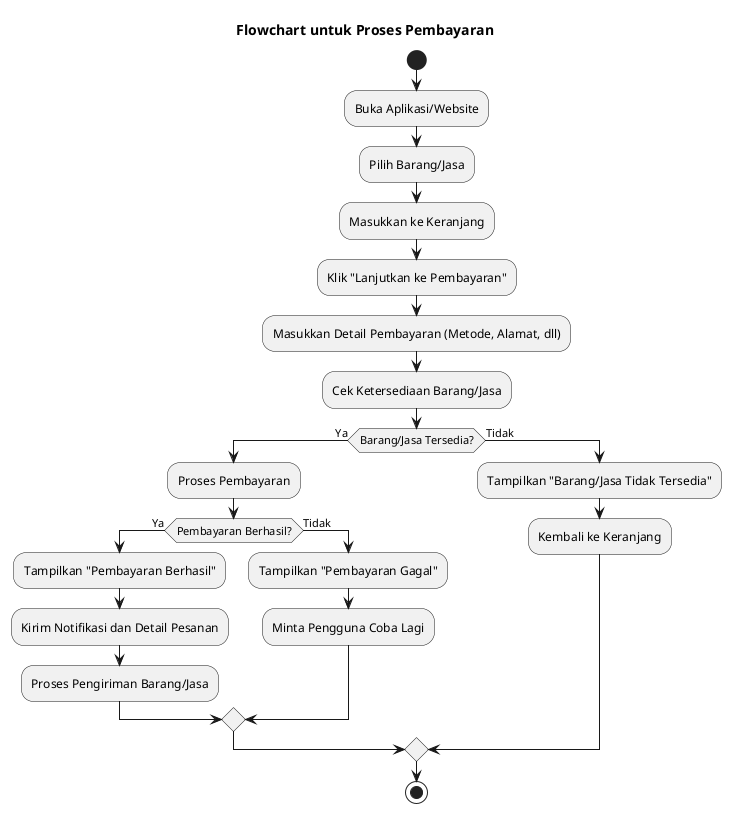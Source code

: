 @startuml pembayaran
title Flowchart untuk Proses Pembayaran

start

:Buka Aplikasi/Website;

:Pilih Barang/Jasa;

:Masukkan ke Keranjang;

:Klik "Lanjutkan ke Pembayaran";

:Masukkan Detail Pembayaran (Metode, Alamat, dll);

:Cek Ketersediaan Barang/Jasa;

if (Barang/Jasa Tersedia?) then (Ya)
    :Proses Pembayaran;
    if (Pembayaran Berhasil?) then (Ya)
        :Tampilkan "Pembayaran Berhasil";
        :Kirim Notifikasi dan Detail Pesanan;
        :Proses Pengiriman Barang/Jasa;
    else (Tidak)
        :Tampilkan "Pembayaran Gagal";
        :Minta Pengguna Coba Lagi;
    endif
else (Tidak)
    :Tampilkan "Barang/Jasa Tidak Tersedia";
    :Kembali ke Keranjang;
endif

stop

@enduml

